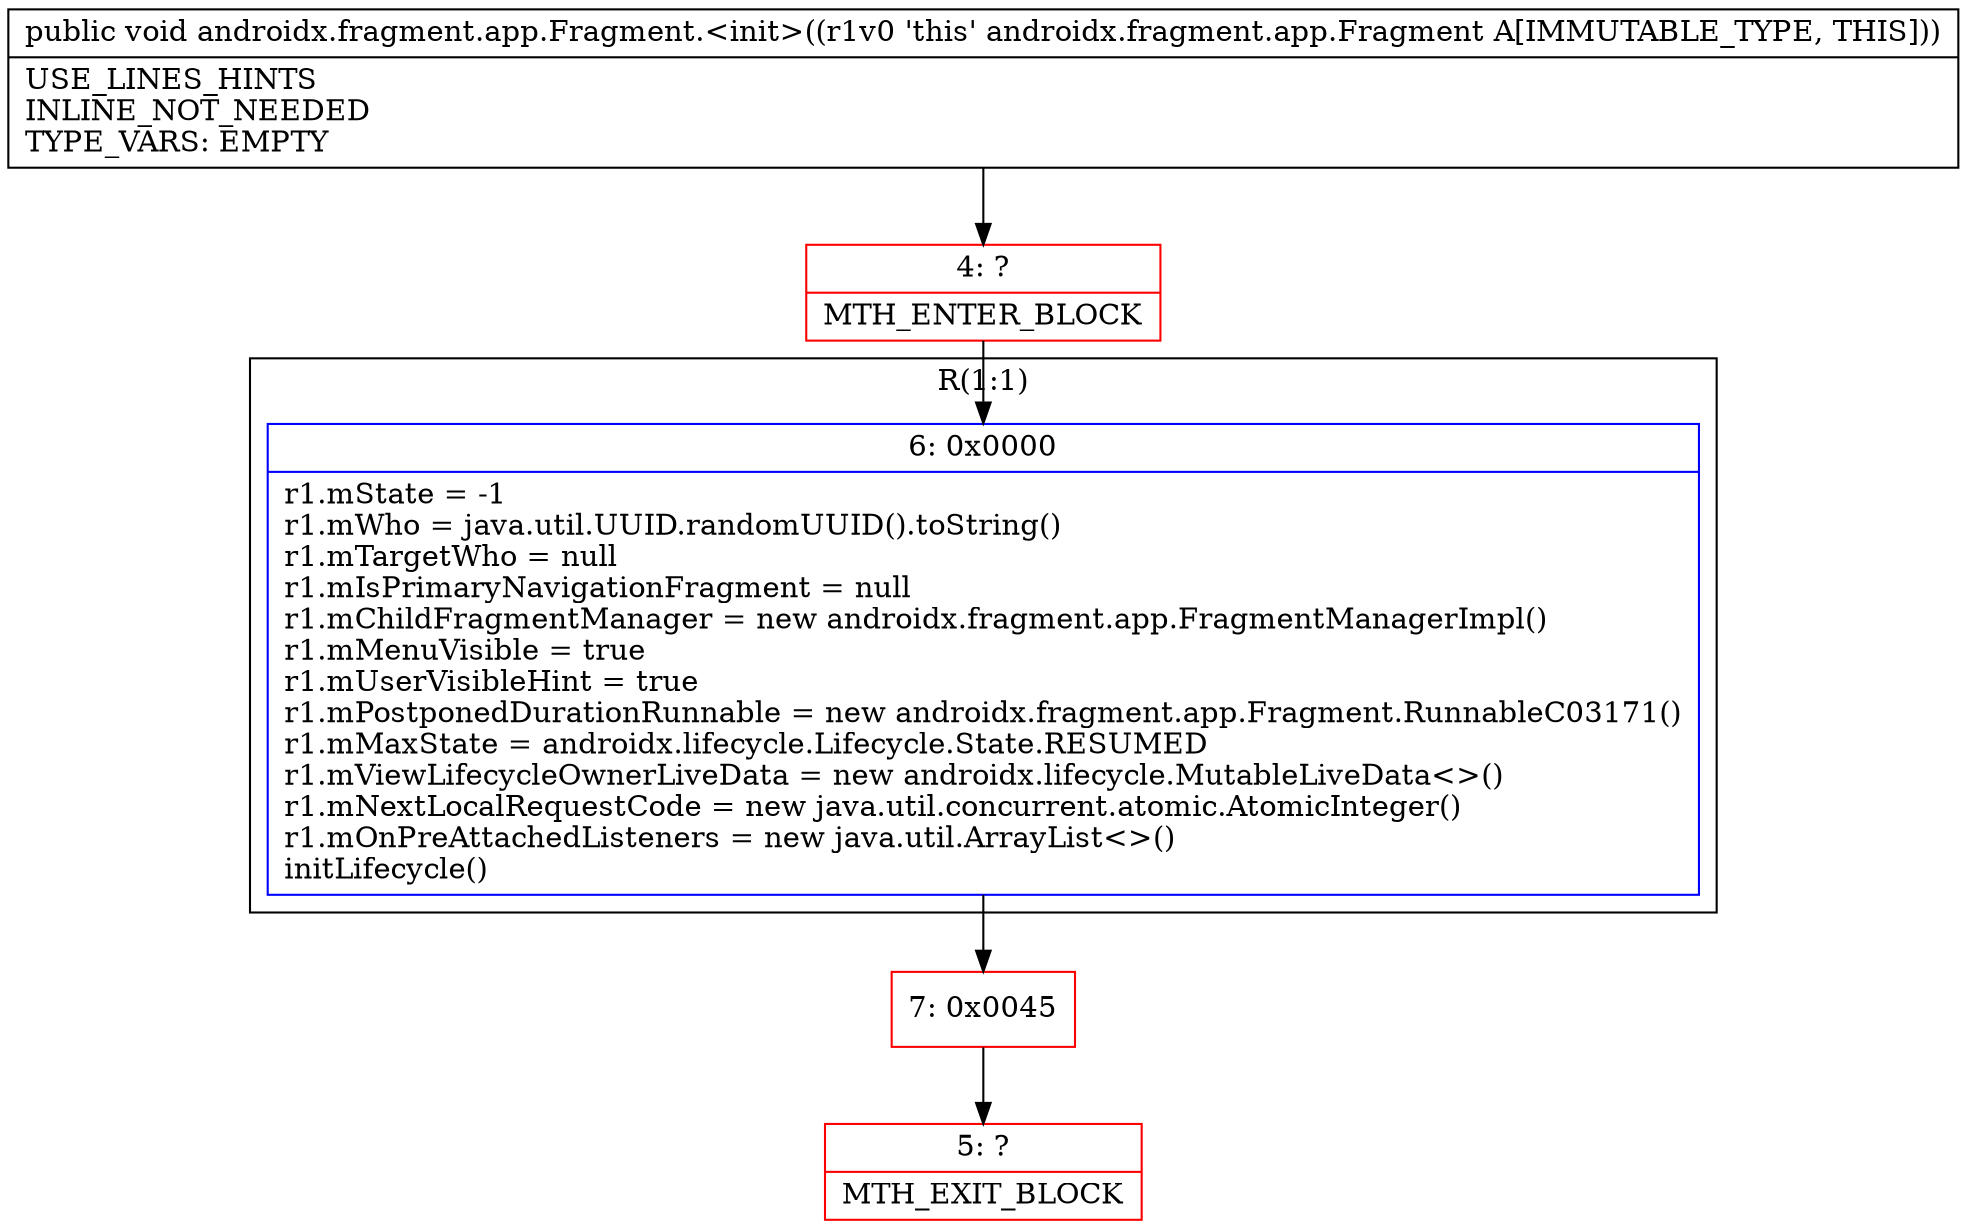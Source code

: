 digraph "CFG forandroidx.fragment.app.Fragment.\<init\>()V" {
subgraph cluster_Region_222921073 {
label = "R(1:1)";
node [shape=record,color=blue];
Node_6 [shape=record,label="{6\:\ 0x0000|r1.mState = \-1\lr1.mWho = java.util.UUID.randomUUID().toString()\lr1.mTargetWho = null\lr1.mIsPrimaryNavigationFragment = null\lr1.mChildFragmentManager = new androidx.fragment.app.FragmentManagerImpl()\lr1.mMenuVisible = true\lr1.mUserVisibleHint = true\lr1.mPostponedDurationRunnable = new androidx.fragment.app.Fragment.RunnableC03171()\lr1.mMaxState = androidx.lifecycle.Lifecycle.State.RESUMED\lr1.mViewLifecycleOwnerLiveData = new androidx.lifecycle.MutableLiveData\<\>()\lr1.mNextLocalRequestCode = new java.util.concurrent.atomic.AtomicInteger()\lr1.mOnPreAttachedListeners = new java.util.ArrayList\<\>()\linitLifecycle()\l}"];
}
Node_4 [shape=record,color=red,label="{4\:\ ?|MTH_ENTER_BLOCK\l}"];
Node_7 [shape=record,color=red,label="{7\:\ 0x0045}"];
Node_5 [shape=record,color=red,label="{5\:\ ?|MTH_EXIT_BLOCK\l}"];
MethodNode[shape=record,label="{public void androidx.fragment.app.Fragment.\<init\>((r1v0 'this' androidx.fragment.app.Fragment A[IMMUTABLE_TYPE, THIS]))  | USE_LINES_HINTS\lINLINE_NOT_NEEDED\lTYPE_VARS: EMPTY\l}"];
MethodNode -> Node_4;Node_6 -> Node_7;
Node_4 -> Node_6;
Node_7 -> Node_5;
}

